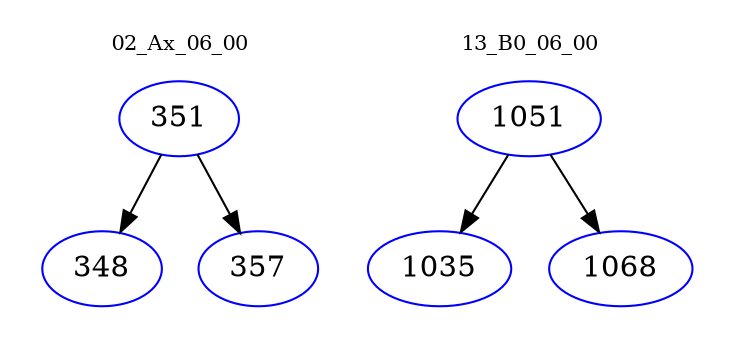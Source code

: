 digraph{
subgraph cluster_0 {
color = white
label = "02_Ax_06_00";
fontsize=10;
T0_351 [label="351", color="blue"]
T0_351 -> T0_348 [color="black"]
T0_348 [label="348", color="blue"]
T0_351 -> T0_357 [color="black"]
T0_357 [label="357", color="blue"]
}
subgraph cluster_1 {
color = white
label = "13_B0_06_00";
fontsize=10;
T1_1051 [label="1051", color="blue"]
T1_1051 -> T1_1035 [color="black"]
T1_1035 [label="1035", color="blue"]
T1_1051 -> T1_1068 [color="black"]
T1_1068 [label="1068", color="blue"]
}
}
